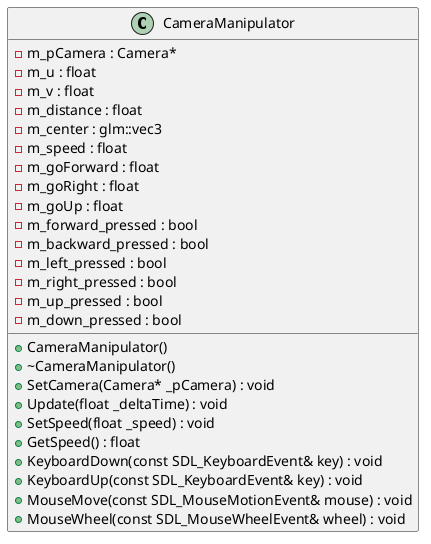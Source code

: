@startuml



class CameraManipulator {
	+CameraManipulator()
    +~CameraManipulator()
    +SetCamera(Camera* _pCamera) : void
    +Update(float _deltaTime) : void
    +SetSpeed(float _speed) : void
    +GetSpeed() : float
    +KeyboardDown(const SDL_KeyboardEvent& key) : void
    +KeyboardUp(const SDL_KeyboardEvent& key) : void
    +MouseMove(const SDL_MouseMotionEvent& mouse) : void
    +MouseWheel(const SDL_MouseWheelEvent& wheel) : void
    -m_pCamera : Camera*
    -m_u : float
    -m_v : float
    -m_distance : float
    -m_center : glm::vec3
    -m_speed : float
    -m_goForward : float
    -m_goRight : float
    -m_goUp : float
    -m_forward_pressed : bool
    -m_backward_pressed : bool
    -m_left_pressed : bool
    -m_right_pressed : bool
    -m_up_pressed : bool
    -m_down_pressed : bool
}



@enduml
